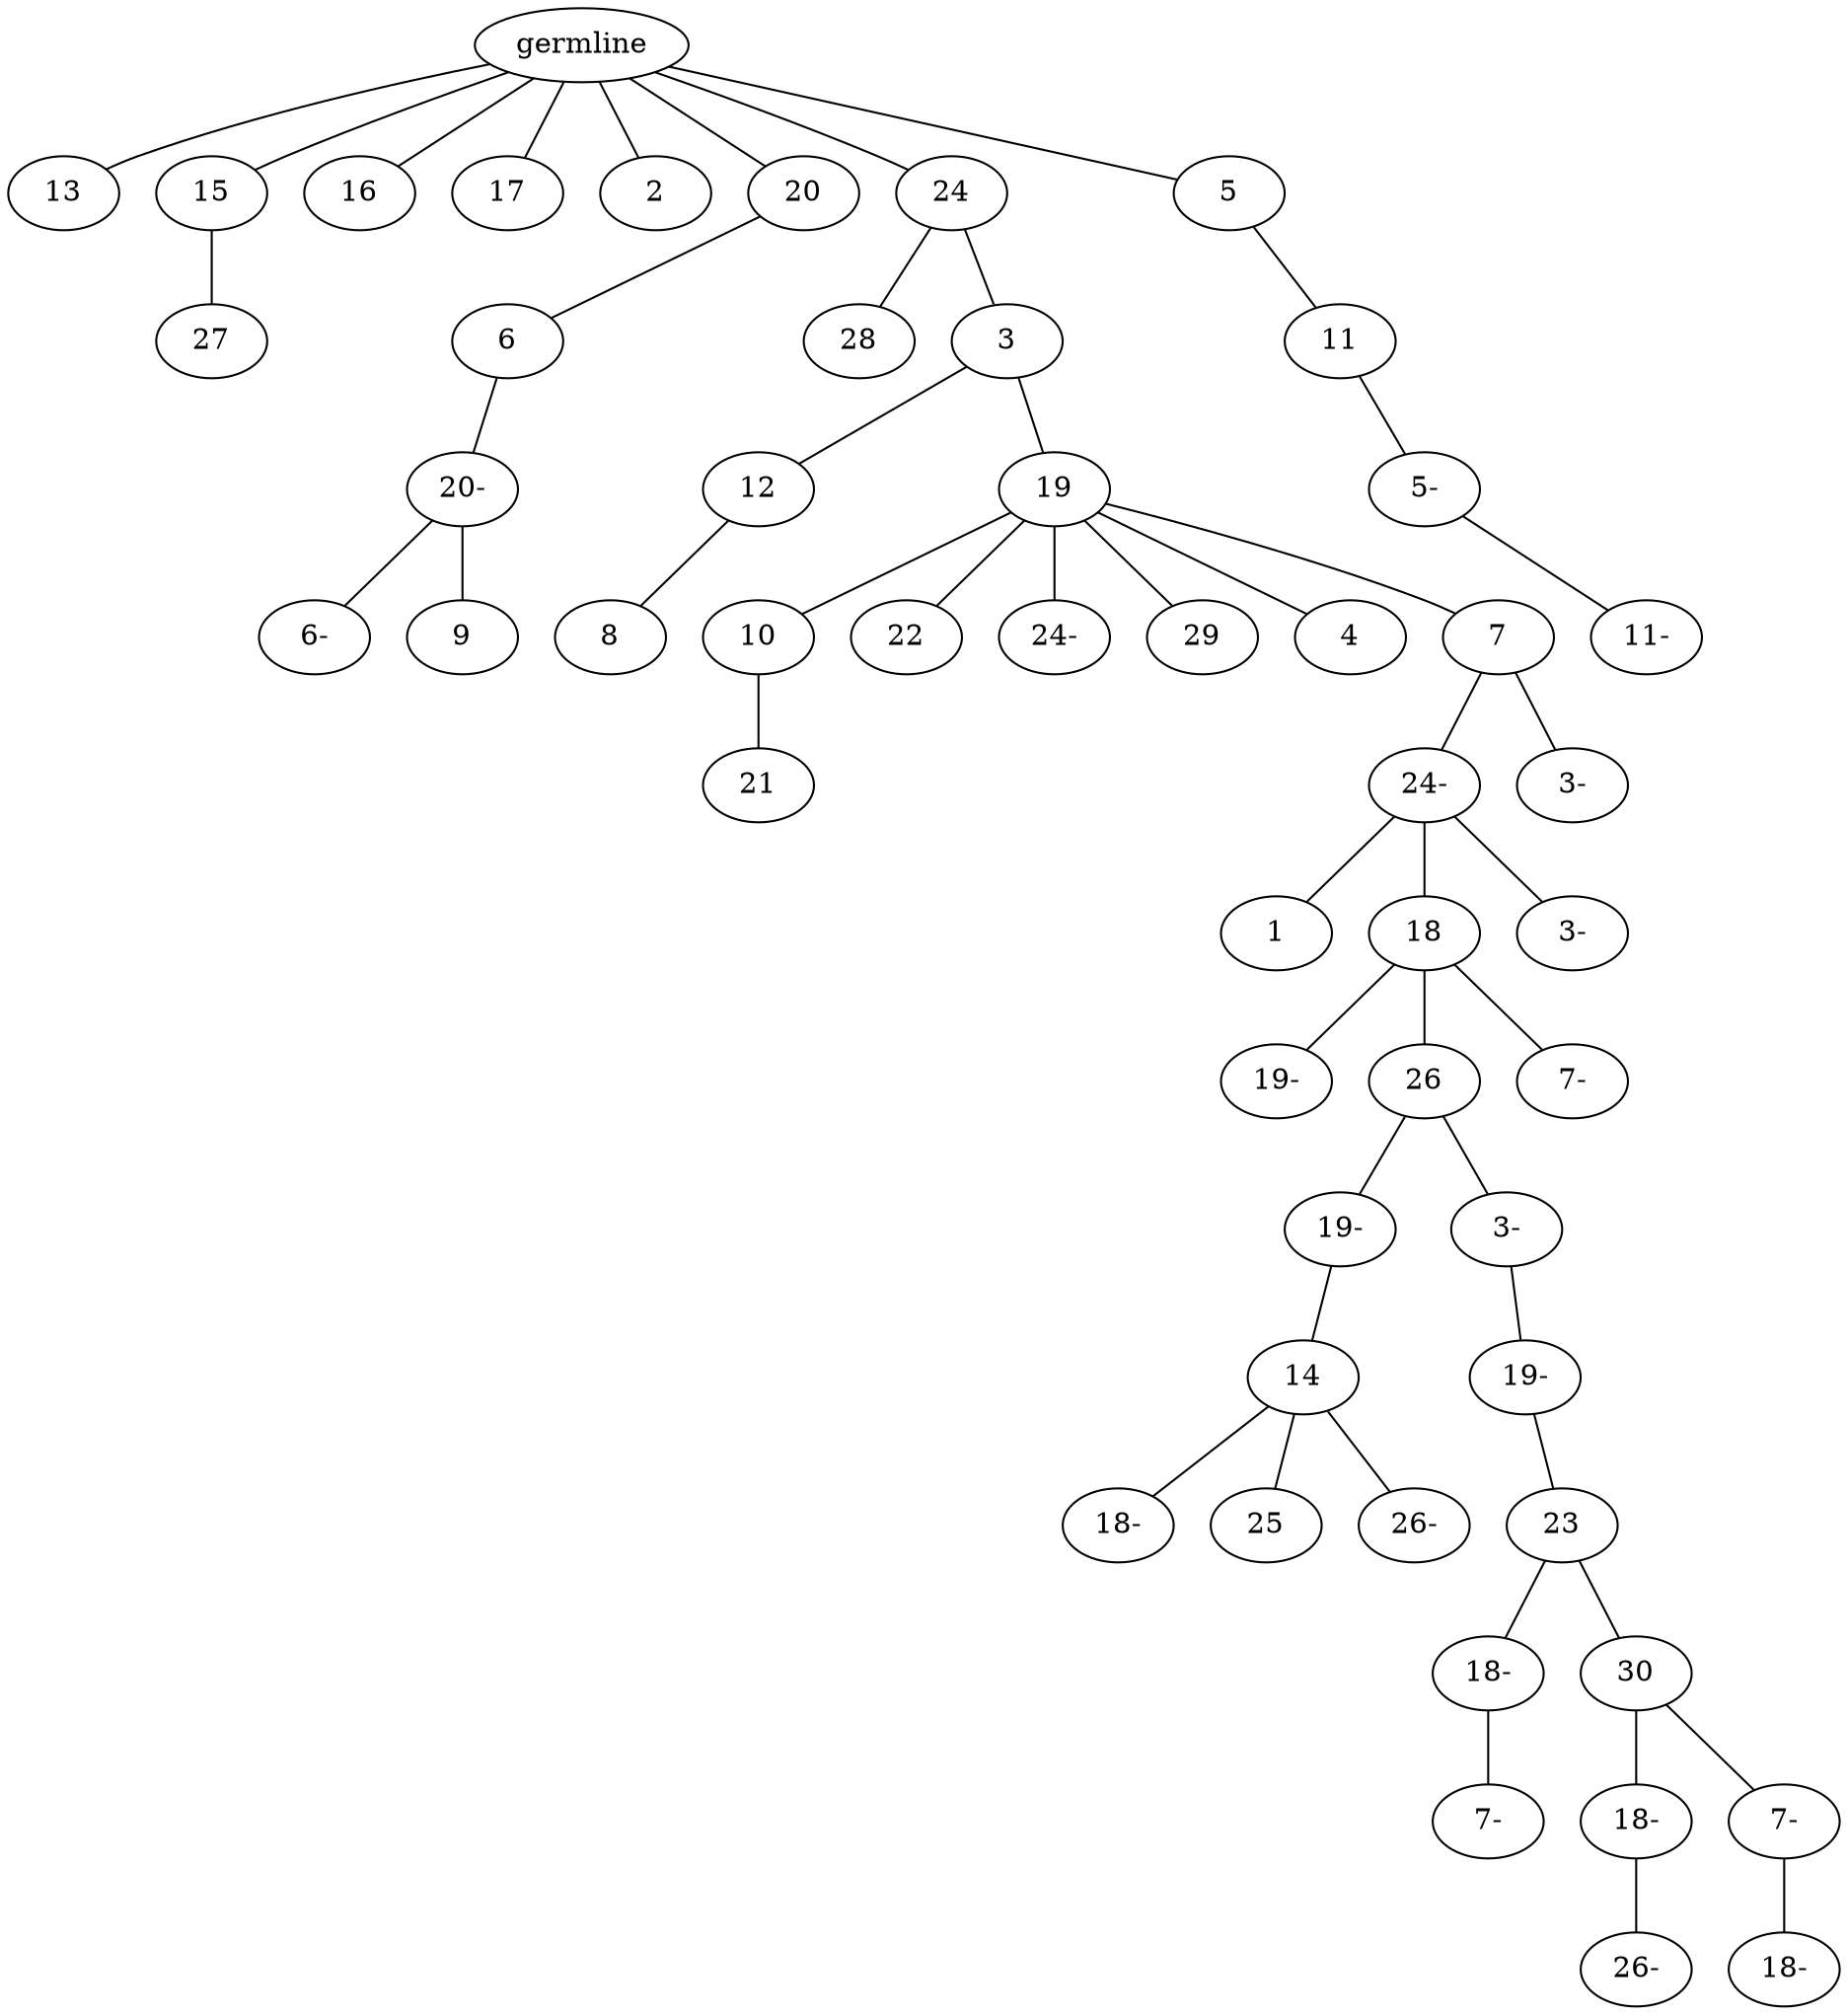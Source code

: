 graph tree {
    "140542410293456" [label="germline"];
    "140542410296000" [label="13"];
    "140542410297248" [label="15"];
    "140542410211392" [label="27"];
    "140542410209696" [label="16"];
    "140542410210320" [label="17"];
    "140542410212736" [label="2"];
    "140542410212400" [label="20"];
    "140542410180112" [label="6"];
    "140542410679296" [label="20-"];
    "140542410679824" [label="6-"];
    "140542410423792" [label="9"];
    "140542410212880" [label="24"];
    "140542410682080" [label="28"];
    "140542410682032" [label="3"];
    "140542410424080" [label="12"];
    "140542410575200" [label="8"];
    "140542410423264" [label="19"];
    "140542410573568" [label="10"];
    "140542410573184" [label="21"];
    "140542410572128" [label="22"];
    "140542410575632" [label="24-"];
    "140542410575008" [label="29"];
    "140542410573328" [label="4"];
    "140542410572464" [label="7"];
    "140542410574864" [label="24-"];
    "140542409692544" [label="1"];
    "140542409693744" [label="18"];
    "140542409694704" [label="19-"];
    "140542409694512" [label="26"];
    "140542409691968" [label="19-"];
    "140542409695184" [label="14"];
    "140542410571888" [label="18-"];
    "140542409744192" [label="25"];
    "140542409742656" [label="26-"];
    "140542409694128" [label="3-"];
    "140542409743664" [label="19-"];
    "140542409742176" [label="23"];
    "140542409381344" [label="18-"];
    "140542409380144" [label="7-"];
    "140542410295808" [label="30"];
    "140542409382256" [label="18-"];
    "140542410422928" [label="26-"];
    "140542409380960" [label="7-"];
    "140542410423648" [label="18-"];
    "140542409693312" [label="7-"];
    "140542409694080" [label="3-"];
    "140542410575056" [label="3-"];
    "140542410572944" [label="5"];
    "140542409692352" [label="11"];
    "140542409693360" [label="5-"];
    "140542409741744" [label="11-"];
    "140542410293456" -- "140542410296000";
    "140542410293456" -- "140542410297248";
    "140542410293456" -- "140542410209696";
    "140542410293456" -- "140542410210320";
    "140542410293456" -- "140542410212736";
    "140542410293456" -- "140542410212400";
    "140542410293456" -- "140542410212880";
    "140542410293456" -- "140542410572944";
    "140542410297248" -- "140542410211392";
    "140542410212400" -- "140542410180112";
    "140542410180112" -- "140542410679296";
    "140542410679296" -- "140542410679824";
    "140542410679296" -- "140542410423792";
    "140542410212880" -- "140542410682080";
    "140542410212880" -- "140542410682032";
    "140542410682032" -- "140542410424080";
    "140542410682032" -- "140542410423264";
    "140542410424080" -- "140542410575200";
    "140542410423264" -- "140542410573568";
    "140542410423264" -- "140542410572128";
    "140542410423264" -- "140542410575632";
    "140542410423264" -- "140542410575008";
    "140542410423264" -- "140542410573328";
    "140542410423264" -- "140542410572464";
    "140542410573568" -- "140542410573184";
    "140542410572464" -- "140542410574864";
    "140542410572464" -- "140542410575056";
    "140542410574864" -- "140542409692544";
    "140542410574864" -- "140542409693744";
    "140542410574864" -- "140542409694080";
    "140542409693744" -- "140542409694704";
    "140542409693744" -- "140542409694512";
    "140542409693744" -- "140542409693312";
    "140542409694512" -- "140542409691968";
    "140542409694512" -- "140542409694128";
    "140542409691968" -- "140542409695184";
    "140542409695184" -- "140542410571888";
    "140542409695184" -- "140542409744192";
    "140542409695184" -- "140542409742656";
    "140542409694128" -- "140542409743664";
    "140542409743664" -- "140542409742176";
    "140542409742176" -- "140542409381344";
    "140542409742176" -- "140542410295808";
    "140542409381344" -- "140542409380144";
    "140542410295808" -- "140542409382256";
    "140542410295808" -- "140542409380960";
    "140542409382256" -- "140542410422928";
    "140542409380960" -- "140542410423648";
    "140542410572944" -- "140542409692352";
    "140542409692352" -- "140542409693360";
    "140542409693360" -- "140542409741744";
}
